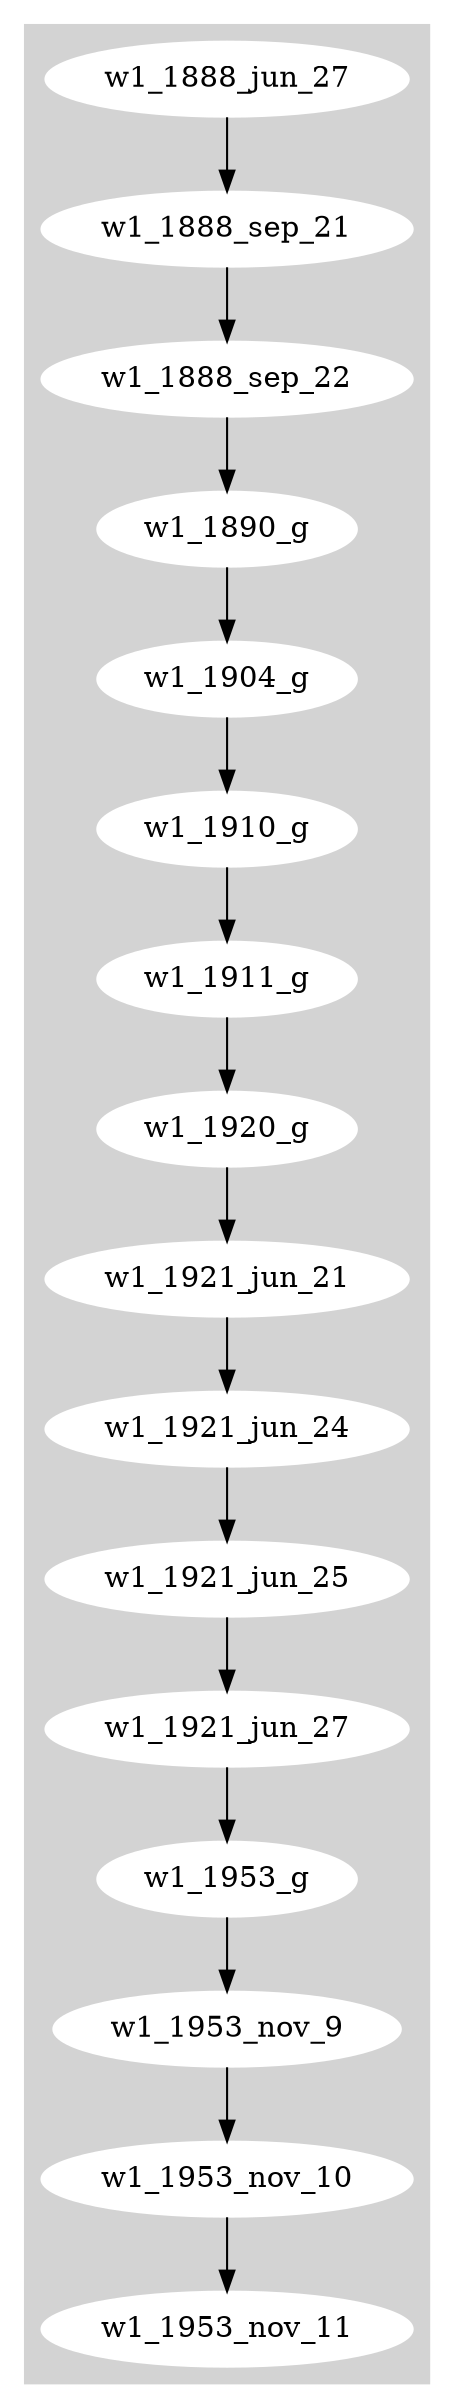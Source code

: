 # http:
digraph G {

	subgraph cluster_1 {
		style=filled;
		color=lightgrey;
		node [style=filled,color=white];
		w1_1888_jun_27 -> w1_1888_sep_21 -> w1_1888_sep_22 -> w1_1890_g
        -> w1_1904_g -> w1_1910_g -> w1_1911_g -> w1_1920_g -> w1_1921_jun_21
        -> w1_1921_jun_24 -> w1_1921_jun_25 -> w1_1921_jun_27
        -> w1_1953_g -> w1_1953_nov_9 -> w1_1953_nov_10 -> w1_1953_nov_11
	}
	subgraph cluster_2 {
	}
    subgraph cluster_3 {
    }
}
